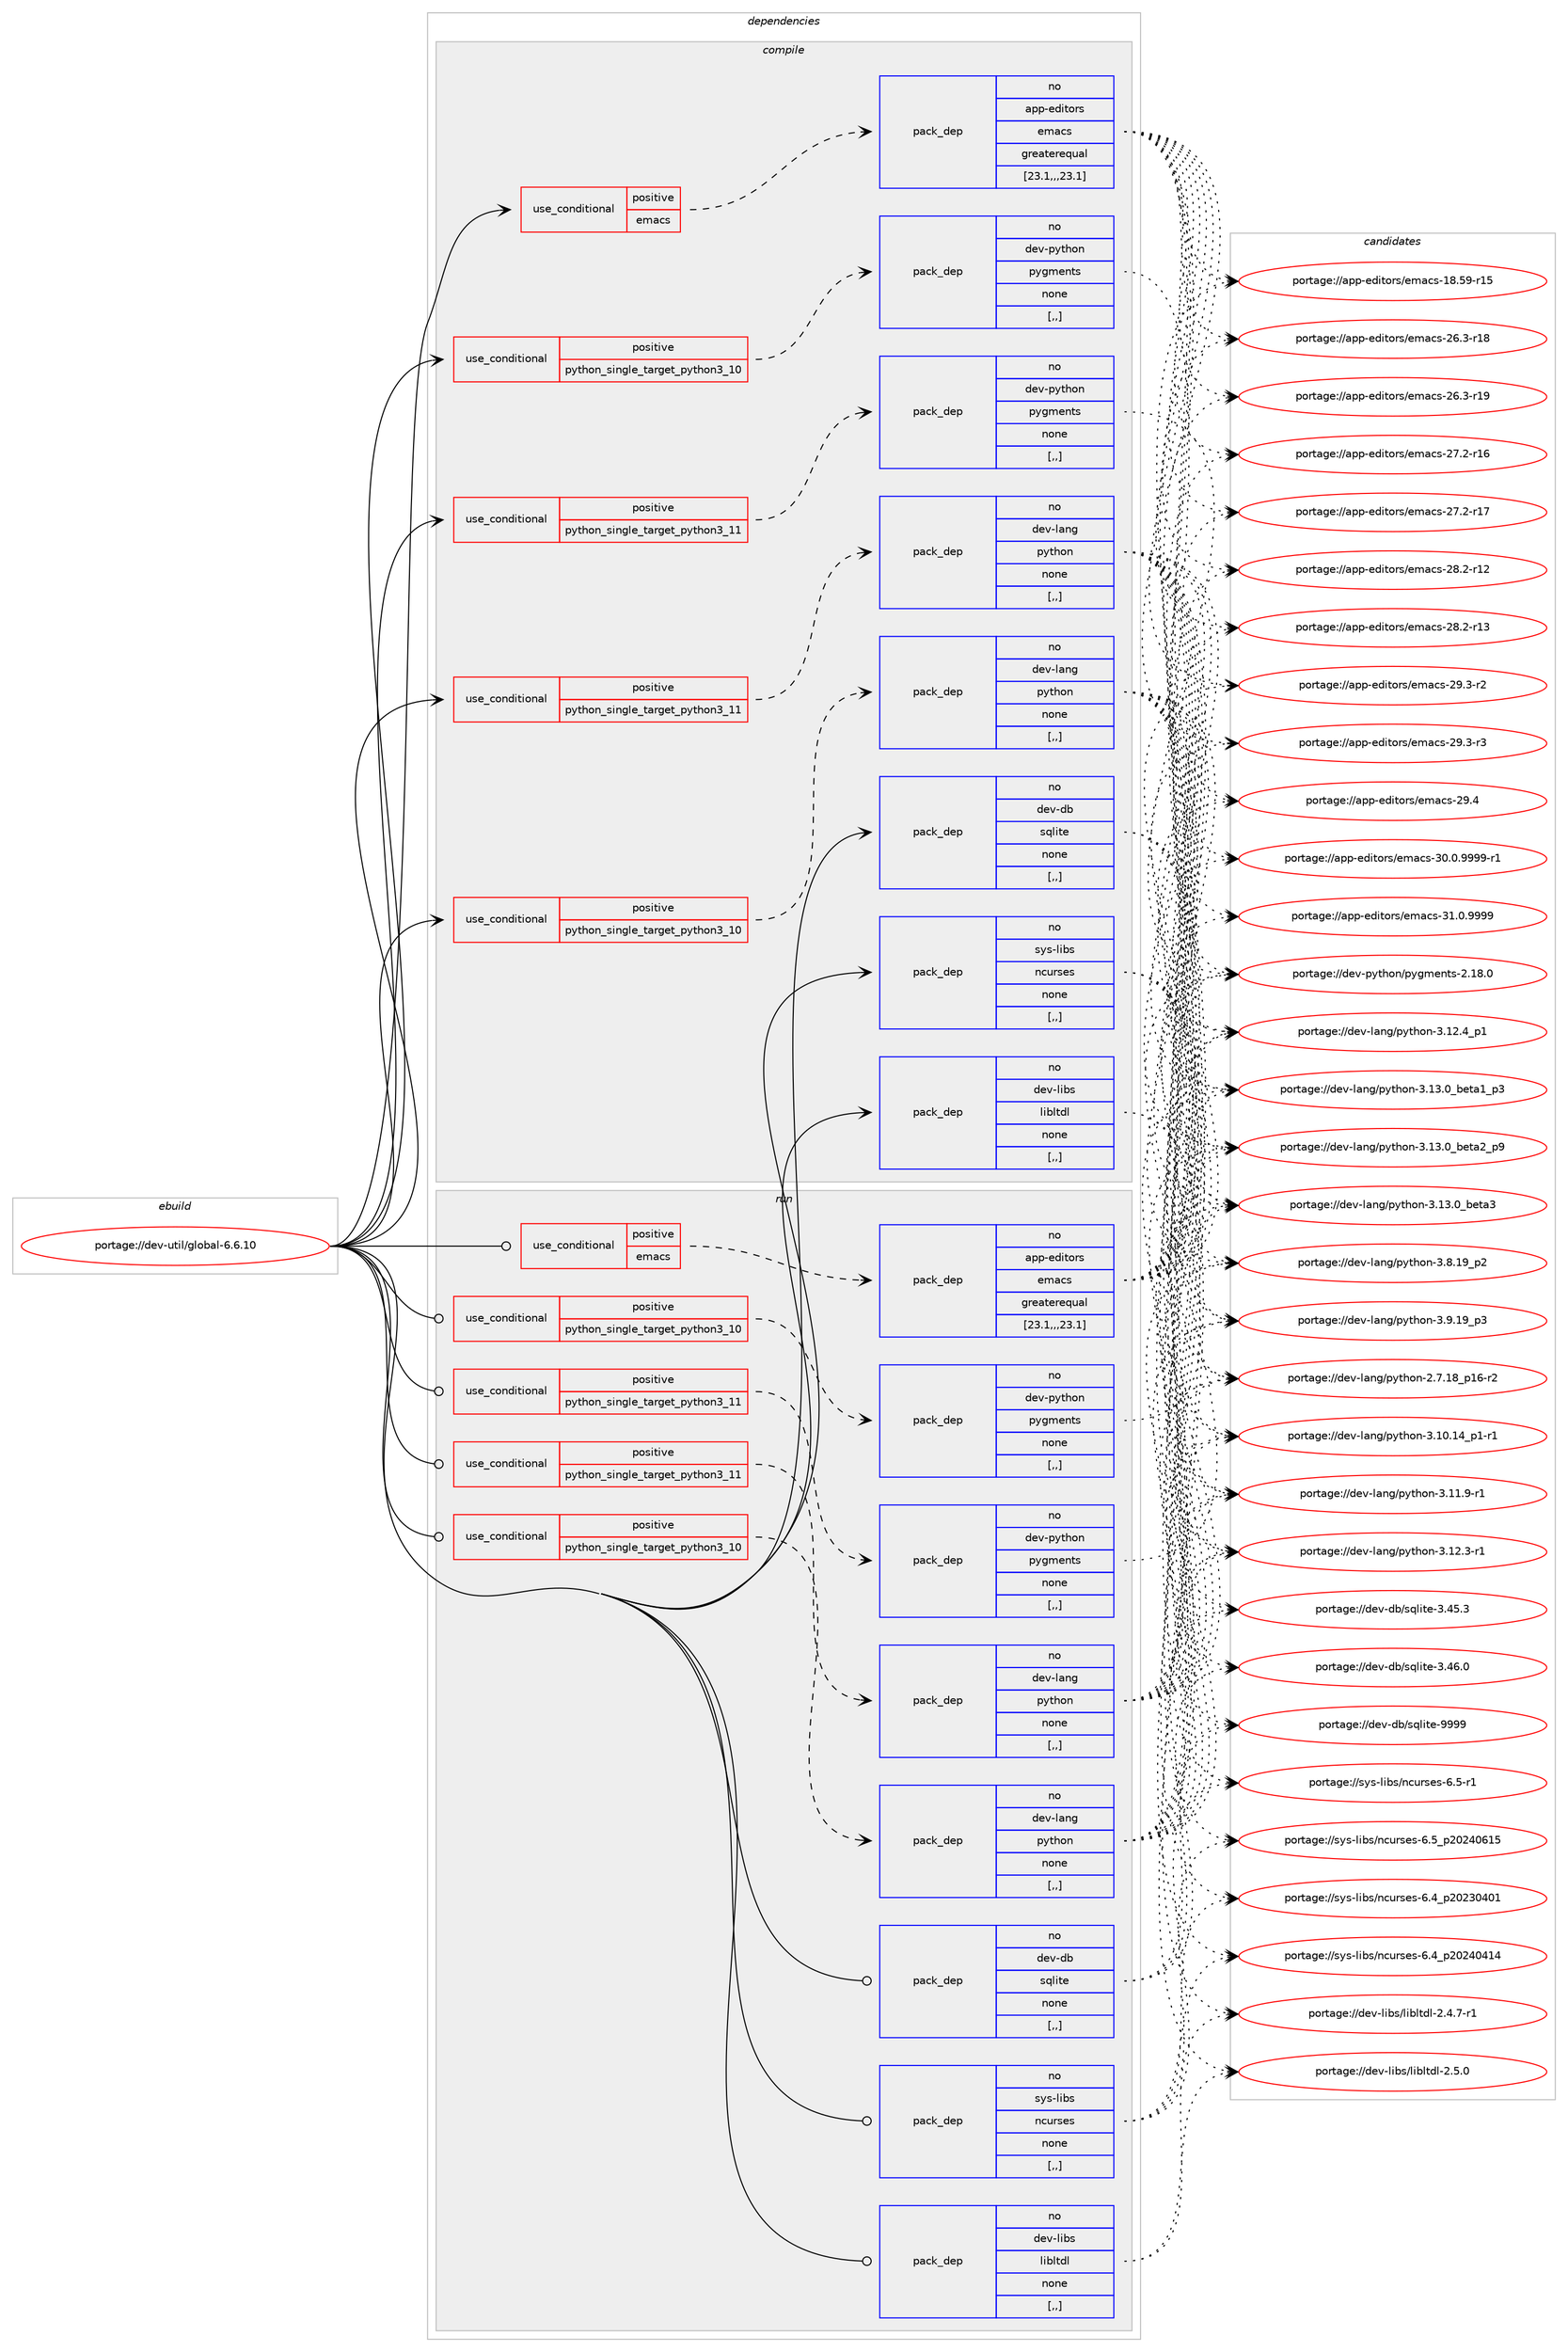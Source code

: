 digraph prolog {

# *************
# Graph options
# *************

newrank=true;
concentrate=true;
compound=true;
graph [rankdir=LR,fontname=Helvetica,fontsize=10,ranksep=1.5];#, ranksep=2.5, nodesep=0.2];
edge  [arrowhead=vee];
node  [fontname=Helvetica,fontsize=10];

# **********
# The ebuild
# **********

subgraph cluster_leftcol {
color=gray;
rank=same;
label=<<i>ebuild</i>>;
id [label="portage://dev-util/global-6.6.10", color=red, width=4, href="../dev-util/global-6.6.10.svg"];
}

# ****************
# The dependencies
# ****************

subgraph cluster_midcol {
color=gray;
label=<<i>dependencies</i>>;
subgraph cluster_compile {
fillcolor="#eeeeee";
style=filled;
label=<<i>compile</i>>;
subgraph cond59205 {
dependency210649 [label=<<TABLE BORDER="0" CELLBORDER="1" CELLSPACING="0" CELLPADDING="4"><TR><TD ROWSPAN="3" CELLPADDING="10">use_conditional</TD></TR><TR><TD>positive</TD></TR><TR><TD>emacs</TD></TR></TABLE>>, shape=none, color=red];
subgraph pack150053 {
dependency210650 [label=<<TABLE BORDER="0" CELLBORDER="1" CELLSPACING="0" CELLPADDING="4" WIDTH="220"><TR><TD ROWSPAN="6" CELLPADDING="30">pack_dep</TD></TR><TR><TD WIDTH="110">no</TD></TR><TR><TD>app-editors</TD></TR><TR><TD>emacs</TD></TR><TR><TD>greaterequal</TD></TR><TR><TD>[23.1,,,23.1]</TD></TR></TABLE>>, shape=none, color=blue];
}
dependency210649:e -> dependency210650:w [weight=20,style="dashed",arrowhead="vee"];
}
id:e -> dependency210649:w [weight=20,style="solid",arrowhead="vee"];
subgraph cond59206 {
dependency210651 [label=<<TABLE BORDER="0" CELLBORDER="1" CELLSPACING="0" CELLPADDING="4"><TR><TD ROWSPAN="3" CELLPADDING="10">use_conditional</TD></TR><TR><TD>positive</TD></TR><TR><TD>python_single_target_python3_10</TD></TR></TABLE>>, shape=none, color=red];
subgraph pack150054 {
dependency210652 [label=<<TABLE BORDER="0" CELLBORDER="1" CELLSPACING="0" CELLPADDING="4" WIDTH="220"><TR><TD ROWSPAN="6" CELLPADDING="30">pack_dep</TD></TR><TR><TD WIDTH="110">no</TD></TR><TR><TD>dev-lang</TD></TR><TR><TD>python</TD></TR><TR><TD>none</TD></TR><TR><TD>[,,]</TD></TR></TABLE>>, shape=none, color=blue];
}
dependency210651:e -> dependency210652:w [weight=20,style="dashed",arrowhead="vee"];
}
id:e -> dependency210651:w [weight=20,style="solid",arrowhead="vee"];
subgraph cond59207 {
dependency210653 [label=<<TABLE BORDER="0" CELLBORDER="1" CELLSPACING="0" CELLPADDING="4"><TR><TD ROWSPAN="3" CELLPADDING="10">use_conditional</TD></TR><TR><TD>positive</TD></TR><TR><TD>python_single_target_python3_10</TD></TR></TABLE>>, shape=none, color=red];
subgraph pack150055 {
dependency210654 [label=<<TABLE BORDER="0" CELLBORDER="1" CELLSPACING="0" CELLPADDING="4" WIDTH="220"><TR><TD ROWSPAN="6" CELLPADDING="30">pack_dep</TD></TR><TR><TD WIDTH="110">no</TD></TR><TR><TD>dev-python</TD></TR><TR><TD>pygments</TD></TR><TR><TD>none</TD></TR><TR><TD>[,,]</TD></TR></TABLE>>, shape=none, color=blue];
}
dependency210653:e -> dependency210654:w [weight=20,style="dashed",arrowhead="vee"];
}
id:e -> dependency210653:w [weight=20,style="solid",arrowhead="vee"];
subgraph cond59208 {
dependency210655 [label=<<TABLE BORDER="0" CELLBORDER="1" CELLSPACING="0" CELLPADDING="4"><TR><TD ROWSPAN="3" CELLPADDING="10">use_conditional</TD></TR><TR><TD>positive</TD></TR><TR><TD>python_single_target_python3_11</TD></TR></TABLE>>, shape=none, color=red];
subgraph pack150056 {
dependency210656 [label=<<TABLE BORDER="0" CELLBORDER="1" CELLSPACING="0" CELLPADDING="4" WIDTH="220"><TR><TD ROWSPAN="6" CELLPADDING="30">pack_dep</TD></TR><TR><TD WIDTH="110">no</TD></TR><TR><TD>dev-lang</TD></TR><TR><TD>python</TD></TR><TR><TD>none</TD></TR><TR><TD>[,,]</TD></TR></TABLE>>, shape=none, color=blue];
}
dependency210655:e -> dependency210656:w [weight=20,style="dashed",arrowhead="vee"];
}
id:e -> dependency210655:w [weight=20,style="solid",arrowhead="vee"];
subgraph cond59209 {
dependency210657 [label=<<TABLE BORDER="0" CELLBORDER="1" CELLSPACING="0" CELLPADDING="4"><TR><TD ROWSPAN="3" CELLPADDING="10">use_conditional</TD></TR><TR><TD>positive</TD></TR><TR><TD>python_single_target_python3_11</TD></TR></TABLE>>, shape=none, color=red];
subgraph pack150057 {
dependency210658 [label=<<TABLE BORDER="0" CELLBORDER="1" CELLSPACING="0" CELLPADDING="4" WIDTH="220"><TR><TD ROWSPAN="6" CELLPADDING="30">pack_dep</TD></TR><TR><TD WIDTH="110">no</TD></TR><TR><TD>dev-python</TD></TR><TR><TD>pygments</TD></TR><TR><TD>none</TD></TR><TR><TD>[,,]</TD></TR></TABLE>>, shape=none, color=blue];
}
dependency210657:e -> dependency210658:w [weight=20,style="dashed",arrowhead="vee"];
}
id:e -> dependency210657:w [weight=20,style="solid",arrowhead="vee"];
subgraph pack150058 {
dependency210659 [label=<<TABLE BORDER="0" CELLBORDER="1" CELLSPACING="0" CELLPADDING="4" WIDTH="220"><TR><TD ROWSPAN="6" CELLPADDING="30">pack_dep</TD></TR><TR><TD WIDTH="110">no</TD></TR><TR><TD>dev-db</TD></TR><TR><TD>sqlite</TD></TR><TR><TD>none</TD></TR><TR><TD>[,,]</TD></TR></TABLE>>, shape=none, color=blue];
}
id:e -> dependency210659:w [weight=20,style="solid",arrowhead="vee"];
subgraph pack150059 {
dependency210660 [label=<<TABLE BORDER="0" CELLBORDER="1" CELLSPACING="0" CELLPADDING="4" WIDTH="220"><TR><TD ROWSPAN="6" CELLPADDING="30">pack_dep</TD></TR><TR><TD WIDTH="110">no</TD></TR><TR><TD>dev-libs</TD></TR><TR><TD>libltdl</TD></TR><TR><TD>none</TD></TR><TR><TD>[,,]</TD></TR></TABLE>>, shape=none, color=blue];
}
id:e -> dependency210660:w [weight=20,style="solid",arrowhead="vee"];
subgraph pack150060 {
dependency210661 [label=<<TABLE BORDER="0" CELLBORDER="1" CELLSPACING="0" CELLPADDING="4" WIDTH="220"><TR><TD ROWSPAN="6" CELLPADDING="30">pack_dep</TD></TR><TR><TD WIDTH="110">no</TD></TR><TR><TD>sys-libs</TD></TR><TR><TD>ncurses</TD></TR><TR><TD>none</TD></TR><TR><TD>[,,]</TD></TR></TABLE>>, shape=none, color=blue];
}
id:e -> dependency210661:w [weight=20,style="solid",arrowhead="vee"];
}
subgraph cluster_compileandrun {
fillcolor="#eeeeee";
style=filled;
label=<<i>compile and run</i>>;
}
subgraph cluster_run {
fillcolor="#eeeeee";
style=filled;
label=<<i>run</i>>;
subgraph cond59210 {
dependency210662 [label=<<TABLE BORDER="0" CELLBORDER="1" CELLSPACING="0" CELLPADDING="4"><TR><TD ROWSPAN="3" CELLPADDING="10">use_conditional</TD></TR><TR><TD>positive</TD></TR><TR><TD>emacs</TD></TR></TABLE>>, shape=none, color=red];
subgraph pack150061 {
dependency210663 [label=<<TABLE BORDER="0" CELLBORDER="1" CELLSPACING="0" CELLPADDING="4" WIDTH="220"><TR><TD ROWSPAN="6" CELLPADDING="30">pack_dep</TD></TR><TR><TD WIDTH="110">no</TD></TR><TR><TD>app-editors</TD></TR><TR><TD>emacs</TD></TR><TR><TD>greaterequal</TD></TR><TR><TD>[23.1,,,23.1]</TD></TR></TABLE>>, shape=none, color=blue];
}
dependency210662:e -> dependency210663:w [weight=20,style="dashed",arrowhead="vee"];
}
id:e -> dependency210662:w [weight=20,style="solid",arrowhead="odot"];
subgraph cond59211 {
dependency210664 [label=<<TABLE BORDER="0" CELLBORDER="1" CELLSPACING="0" CELLPADDING="4"><TR><TD ROWSPAN="3" CELLPADDING="10">use_conditional</TD></TR><TR><TD>positive</TD></TR><TR><TD>python_single_target_python3_10</TD></TR></TABLE>>, shape=none, color=red];
subgraph pack150062 {
dependency210665 [label=<<TABLE BORDER="0" CELLBORDER="1" CELLSPACING="0" CELLPADDING="4" WIDTH="220"><TR><TD ROWSPAN="6" CELLPADDING="30">pack_dep</TD></TR><TR><TD WIDTH="110">no</TD></TR><TR><TD>dev-lang</TD></TR><TR><TD>python</TD></TR><TR><TD>none</TD></TR><TR><TD>[,,]</TD></TR></TABLE>>, shape=none, color=blue];
}
dependency210664:e -> dependency210665:w [weight=20,style="dashed",arrowhead="vee"];
}
id:e -> dependency210664:w [weight=20,style="solid",arrowhead="odot"];
subgraph cond59212 {
dependency210666 [label=<<TABLE BORDER="0" CELLBORDER="1" CELLSPACING="0" CELLPADDING="4"><TR><TD ROWSPAN="3" CELLPADDING="10">use_conditional</TD></TR><TR><TD>positive</TD></TR><TR><TD>python_single_target_python3_10</TD></TR></TABLE>>, shape=none, color=red];
subgraph pack150063 {
dependency210667 [label=<<TABLE BORDER="0" CELLBORDER="1" CELLSPACING="0" CELLPADDING="4" WIDTH="220"><TR><TD ROWSPAN="6" CELLPADDING="30">pack_dep</TD></TR><TR><TD WIDTH="110">no</TD></TR><TR><TD>dev-python</TD></TR><TR><TD>pygments</TD></TR><TR><TD>none</TD></TR><TR><TD>[,,]</TD></TR></TABLE>>, shape=none, color=blue];
}
dependency210666:e -> dependency210667:w [weight=20,style="dashed",arrowhead="vee"];
}
id:e -> dependency210666:w [weight=20,style="solid",arrowhead="odot"];
subgraph cond59213 {
dependency210668 [label=<<TABLE BORDER="0" CELLBORDER="1" CELLSPACING="0" CELLPADDING="4"><TR><TD ROWSPAN="3" CELLPADDING="10">use_conditional</TD></TR><TR><TD>positive</TD></TR><TR><TD>python_single_target_python3_11</TD></TR></TABLE>>, shape=none, color=red];
subgraph pack150064 {
dependency210669 [label=<<TABLE BORDER="0" CELLBORDER="1" CELLSPACING="0" CELLPADDING="4" WIDTH="220"><TR><TD ROWSPAN="6" CELLPADDING="30">pack_dep</TD></TR><TR><TD WIDTH="110">no</TD></TR><TR><TD>dev-lang</TD></TR><TR><TD>python</TD></TR><TR><TD>none</TD></TR><TR><TD>[,,]</TD></TR></TABLE>>, shape=none, color=blue];
}
dependency210668:e -> dependency210669:w [weight=20,style="dashed",arrowhead="vee"];
}
id:e -> dependency210668:w [weight=20,style="solid",arrowhead="odot"];
subgraph cond59214 {
dependency210670 [label=<<TABLE BORDER="0" CELLBORDER="1" CELLSPACING="0" CELLPADDING="4"><TR><TD ROWSPAN="3" CELLPADDING="10">use_conditional</TD></TR><TR><TD>positive</TD></TR><TR><TD>python_single_target_python3_11</TD></TR></TABLE>>, shape=none, color=red];
subgraph pack150065 {
dependency210671 [label=<<TABLE BORDER="0" CELLBORDER="1" CELLSPACING="0" CELLPADDING="4" WIDTH="220"><TR><TD ROWSPAN="6" CELLPADDING="30">pack_dep</TD></TR><TR><TD WIDTH="110">no</TD></TR><TR><TD>dev-python</TD></TR><TR><TD>pygments</TD></TR><TR><TD>none</TD></TR><TR><TD>[,,]</TD></TR></TABLE>>, shape=none, color=blue];
}
dependency210670:e -> dependency210671:w [weight=20,style="dashed",arrowhead="vee"];
}
id:e -> dependency210670:w [weight=20,style="solid",arrowhead="odot"];
subgraph pack150066 {
dependency210672 [label=<<TABLE BORDER="0" CELLBORDER="1" CELLSPACING="0" CELLPADDING="4" WIDTH="220"><TR><TD ROWSPAN="6" CELLPADDING="30">pack_dep</TD></TR><TR><TD WIDTH="110">no</TD></TR><TR><TD>dev-db</TD></TR><TR><TD>sqlite</TD></TR><TR><TD>none</TD></TR><TR><TD>[,,]</TD></TR></TABLE>>, shape=none, color=blue];
}
id:e -> dependency210672:w [weight=20,style="solid",arrowhead="odot"];
subgraph pack150067 {
dependency210673 [label=<<TABLE BORDER="0" CELLBORDER="1" CELLSPACING="0" CELLPADDING="4" WIDTH="220"><TR><TD ROWSPAN="6" CELLPADDING="30">pack_dep</TD></TR><TR><TD WIDTH="110">no</TD></TR><TR><TD>dev-libs</TD></TR><TR><TD>libltdl</TD></TR><TR><TD>none</TD></TR><TR><TD>[,,]</TD></TR></TABLE>>, shape=none, color=blue];
}
id:e -> dependency210673:w [weight=20,style="solid",arrowhead="odot"];
subgraph pack150068 {
dependency210674 [label=<<TABLE BORDER="0" CELLBORDER="1" CELLSPACING="0" CELLPADDING="4" WIDTH="220"><TR><TD ROWSPAN="6" CELLPADDING="30">pack_dep</TD></TR><TR><TD WIDTH="110">no</TD></TR><TR><TD>sys-libs</TD></TR><TR><TD>ncurses</TD></TR><TR><TD>none</TD></TR><TR><TD>[,,]</TD></TR></TABLE>>, shape=none, color=blue];
}
id:e -> dependency210674:w [weight=20,style="solid",arrowhead="odot"];
}
}

# **************
# The candidates
# **************

subgraph cluster_choices {
rank=same;
color=gray;
label=<<i>candidates</i>>;

subgraph choice150053 {
color=black;
nodesep=1;
choice9711211245101100105116111114115471011099799115454956465357451144953 [label="portage://app-editors/emacs-18.59-r15", color=red, width=4,href="../app-editors/emacs-18.59-r15.svg"];
choice97112112451011001051161111141154710110997991154550544651451144956 [label="portage://app-editors/emacs-26.3-r18", color=red, width=4,href="../app-editors/emacs-26.3-r18.svg"];
choice97112112451011001051161111141154710110997991154550544651451144957 [label="portage://app-editors/emacs-26.3-r19", color=red, width=4,href="../app-editors/emacs-26.3-r19.svg"];
choice97112112451011001051161111141154710110997991154550554650451144954 [label="portage://app-editors/emacs-27.2-r16", color=red, width=4,href="../app-editors/emacs-27.2-r16.svg"];
choice97112112451011001051161111141154710110997991154550554650451144955 [label="portage://app-editors/emacs-27.2-r17", color=red, width=4,href="../app-editors/emacs-27.2-r17.svg"];
choice97112112451011001051161111141154710110997991154550564650451144950 [label="portage://app-editors/emacs-28.2-r12", color=red, width=4,href="../app-editors/emacs-28.2-r12.svg"];
choice97112112451011001051161111141154710110997991154550564650451144951 [label="portage://app-editors/emacs-28.2-r13", color=red, width=4,href="../app-editors/emacs-28.2-r13.svg"];
choice971121124510110010511611111411547101109979911545505746514511450 [label="portage://app-editors/emacs-29.3-r2", color=red, width=4,href="../app-editors/emacs-29.3-r2.svg"];
choice971121124510110010511611111411547101109979911545505746514511451 [label="portage://app-editors/emacs-29.3-r3", color=red, width=4,href="../app-editors/emacs-29.3-r3.svg"];
choice97112112451011001051161111141154710110997991154550574652 [label="portage://app-editors/emacs-29.4", color=red, width=4,href="../app-editors/emacs-29.4.svg"];
choice9711211245101100105116111114115471011099799115455148464846575757574511449 [label="portage://app-editors/emacs-30.0.9999-r1", color=red, width=4,href="../app-editors/emacs-30.0.9999-r1.svg"];
choice971121124510110010511611111411547101109979911545514946484657575757 [label="portage://app-editors/emacs-31.0.9999", color=red, width=4,href="../app-editors/emacs-31.0.9999.svg"];
dependency210650:e -> choice9711211245101100105116111114115471011099799115454956465357451144953:w [style=dotted,weight="100"];
dependency210650:e -> choice97112112451011001051161111141154710110997991154550544651451144956:w [style=dotted,weight="100"];
dependency210650:e -> choice97112112451011001051161111141154710110997991154550544651451144957:w [style=dotted,weight="100"];
dependency210650:e -> choice97112112451011001051161111141154710110997991154550554650451144954:w [style=dotted,weight="100"];
dependency210650:e -> choice97112112451011001051161111141154710110997991154550554650451144955:w [style=dotted,weight="100"];
dependency210650:e -> choice97112112451011001051161111141154710110997991154550564650451144950:w [style=dotted,weight="100"];
dependency210650:e -> choice97112112451011001051161111141154710110997991154550564650451144951:w [style=dotted,weight="100"];
dependency210650:e -> choice971121124510110010511611111411547101109979911545505746514511450:w [style=dotted,weight="100"];
dependency210650:e -> choice971121124510110010511611111411547101109979911545505746514511451:w [style=dotted,weight="100"];
dependency210650:e -> choice97112112451011001051161111141154710110997991154550574652:w [style=dotted,weight="100"];
dependency210650:e -> choice9711211245101100105116111114115471011099799115455148464846575757574511449:w [style=dotted,weight="100"];
dependency210650:e -> choice971121124510110010511611111411547101109979911545514946484657575757:w [style=dotted,weight="100"];
}
subgraph choice150054 {
color=black;
nodesep=1;
choice100101118451089711010347112121116104111110455046554649569511249544511450 [label="portage://dev-lang/python-2.7.18_p16-r2", color=red, width=4,href="../dev-lang/python-2.7.18_p16-r2.svg"];
choice100101118451089711010347112121116104111110455146494846495295112494511449 [label="portage://dev-lang/python-3.10.14_p1-r1", color=red, width=4,href="../dev-lang/python-3.10.14_p1-r1.svg"];
choice100101118451089711010347112121116104111110455146494946574511449 [label="portage://dev-lang/python-3.11.9-r1", color=red, width=4,href="../dev-lang/python-3.11.9-r1.svg"];
choice100101118451089711010347112121116104111110455146495046514511449 [label="portage://dev-lang/python-3.12.3-r1", color=red, width=4,href="../dev-lang/python-3.12.3-r1.svg"];
choice100101118451089711010347112121116104111110455146495046529511249 [label="portage://dev-lang/python-3.12.4_p1", color=red, width=4,href="../dev-lang/python-3.12.4_p1.svg"];
choice10010111845108971101034711212111610411111045514649514648959810111697499511251 [label="portage://dev-lang/python-3.13.0_beta1_p3", color=red, width=4,href="../dev-lang/python-3.13.0_beta1_p3.svg"];
choice10010111845108971101034711212111610411111045514649514648959810111697509511257 [label="portage://dev-lang/python-3.13.0_beta2_p9", color=red, width=4,href="../dev-lang/python-3.13.0_beta2_p9.svg"];
choice1001011184510897110103471121211161041111104551464951464895981011169751 [label="portage://dev-lang/python-3.13.0_beta3", color=red, width=4,href="../dev-lang/python-3.13.0_beta3.svg"];
choice100101118451089711010347112121116104111110455146564649579511250 [label="portage://dev-lang/python-3.8.19_p2", color=red, width=4,href="../dev-lang/python-3.8.19_p2.svg"];
choice100101118451089711010347112121116104111110455146574649579511251 [label="portage://dev-lang/python-3.9.19_p3", color=red, width=4,href="../dev-lang/python-3.9.19_p3.svg"];
dependency210652:e -> choice100101118451089711010347112121116104111110455046554649569511249544511450:w [style=dotted,weight="100"];
dependency210652:e -> choice100101118451089711010347112121116104111110455146494846495295112494511449:w [style=dotted,weight="100"];
dependency210652:e -> choice100101118451089711010347112121116104111110455146494946574511449:w [style=dotted,weight="100"];
dependency210652:e -> choice100101118451089711010347112121116104111110455146495046514511449:w [style=dotted,weight="100"];
dependency210652:e -> choice100101118451089711010347112121116104111110455146495046529511249:w [style=dotted,weight="100"];
dependency210652:e -> choice10010111845108971101034711212111610411111045514649514648959810111697499511251:w [style=dotted,weight="100"];
dependency210652:e -> choice10010111845108971101034711212111610411111045514649514648959810111697509511257:w [style=dotted,weight="100"];
dependency210652:e -> choice1001011184510897110103471121211161041111104551464951464895981011169751:w [style=dotted,weight="100"];
dependency210652:e -> choice100101118451089711010347112121116104111110455146564649579511250:w [style=dotted,weight="100"];
dependency210652:e -> choice100101118451089711010347112121116104111110455146574649579511251:w [style=dotted,weight="100"];
}
subgraph choice150055 {
color=black;
nodesep=1;
choice100101118451121211161041111104711212110310910111011611545504649564648 [label="portage://dev-python/pygments-2.18.0", color=red, width=4,href="../dev-python/pygments-2.18.0.svg"];
dependency210654:e -> choice100101118451121211161041111104711212110310910111011611545504649564648:w [style=dotted,weight="100"];
}
subgraph choice150056 {
color=black;
nodesep=1;
choice100101118451089711010347112121116104111110455046554649569511249544511450 [label="portage://dev-lang/python-2.7.18_p16-r2", color=red, width=4,href="../dev-lang/python-2.7.18_p16-r2.svg"];
choice100101118451089711010347112121116104111110455146494846495295112494511449 [label="portage://dev-lang/python-3.10.14_p1-r1", color=red, width=4,href="../dev-lang/python-3.10.14_p1-r1.svg"];
choice100101118451089711010347112121116104111110455146494946574511449 [label="portage://dev-lang/python-3.11.9-r1", color=red, width=4,href="../dev-lang/python-3.11.9-r1.svg"];
choice100101118451089711010347112121116104111110455146495046514511449 [label="portage://dev-lang/python-3.12.3-r1", color=red, width=4,href="../dev-lang/python-3.12.3-r1.svg"];
choice100101118451089711010347112121116104111110455146495046529511249 [label="portage://dev-lang/python-3.12.4_p1", color=red, width=4,href="../dev-lang/python-3.12.4_p1.svg"];
choice10010111845108971101034711212111610411111045514649514648959810111697499511251 [label="portage://dev-lang/python-3.13.0_beta1_p3", color=red, width=4,href="../dev-lang/python-3.13.0_beta1_p3.svg"];
choice10010111845108971101034711212111610411111045514649514648959810111697509511257 [label="portage://dev-lang/python-3.13.0_beta2_p9", color=red, width=4,href="../dev-lang/python-3.13.0_beta2_p9.svg"];
choice1001011184510897110103471121211161041111104551464951464895981011169751 [label="portage://dev-lang/python-3.13.0_beta3", color=red, width=4,href="../dev-lang/python-3.13.0_beta3.svg"];
choice100101118451089711010347112121116104111110455146564649579511250 [label="portage://dev-lang/python-3.8.19_p2", color=red, width=4,href="../dev-lang/python-3.8.19_p2.svg"];
choice100101118451089711010347112121116104111110455146574649579511251 [label="portage://dev-lang/python-3.9.19_p3", color=red, width=4,href="../dev-lang/python-3.9.19_p3.svg"];
dependency210656:e -> choice100101118451089711010347112121116104111110455046554649569511249544511450:w [style=dotted,weight="100"];
dependency210656:e -> choice100101118451089711010347112121116104111110455146494846495295112494511449:w [style=dotted,weight="100"];
dependency210656:e -> choice100101118451089711010347112121116104111110455146494946574511449:w [style=dotted,weight="100"];
dependency210656:e -> choice100101118451089711010347112121116104111110455146495046514511449:w [style=dotted,weight="100"];
dependency210656:e -> choice100101118451089711010347112121116104111110455146495046529511249:w [style=dotted,weight="100"];
dependency210656:e -> choice10010111845108971101034711212111610411111045514649514648959810111697499511251:w [style=dotted,weight="100"];
dependency210656:e -> choice10010111845108971101034711212111610411111045514649514648959810111697509511257:w [style=dotted,weight="100"];
dependency210656:e -> choice1001011184510897110103471121211161041111104551464951464895981011169751:w [style=dotted,weight="100"];
dependency210656:e -> choice100101118451089711010347112121116104111110455146564649579511250:w [style=dotted,weight="100"];
dependency210656:e -> choice100101118451089711010347112121116104111110455146574649579511251:w [style=dotted,weight="100"];
}
subgraph choice150057 {
color=black;
nodesep=1;
choice100101118451121211161041111104711212110310910111011611545504649564648 [label="portage://dev-python/pygments-2.18.0", color=red, width=4,href="../dev-python/pygments-2.18.0.svg"];
dependency210658:e -> choice100101118451121211161041111104711212110310910111011611545504649564648:w [style=dotted,weight="100"];
}
subgraph choice150058 {
color=black;
nodesep=1;
choice10010111845100984711511310810511610145514652534651 [label="portage://dev-db/sqlite-3.45.3", color=red, width=4,href="../dev-db/sqlite-3.45.3.svg"];
choice10010111845100984711511310810511610145514652544648 [label="portage://dev-db/sqlite-3.46.0", color=red, width=4,href="../dev-db/sqlite-3.46.0.svg"];
choice1001011184510098471151131081051161014557575757 [label="portage://dev-db/sqlite-9999", color=red, width=4,href="../dev-db/sqlite-9999.svg"];
dependency210659:e -> choice10010111845100984711511310810511610145514652534651:w [style=dotted,weight="100"];
dependency210659:e -> choice10010111845100984711511310810511610145514652544648:w [style=dotted,weight="100"];
dependency210659:e -> choice1001011184510098471151131081051161014557575757:w [style=dotted,weight="100"];
}
subgraph choice150059 {
color=black;
nodesep=1;
choice100101118451081059811547108105981081161001084550465246554511449 [label="portage://dev-libs/libltdl-2.4.7-r1", color=red, width=4,href="../dev-libs/libltdl-2.4.7-r1.svg"];
choice10010111845108105981154710810598108116100108455046534648 [label="portage://dev-libs/libltdl-2.5.0", color=red, width=4,href="../dev-libs/libltdl-2.5.0.svg"];
dependency210660:e -> choice100101118451081059811547108105981081161001084550465246554511449:w [style=dotted,weight="100"];
dependency210660:e -> choice10010111845108105981154710810598108116100108455046534648:w [style=dotted,weight="100"];
}
subgraph choice150060 {
color=black;
nodesep=1;
choice1151211154510810598115471109911711411510111545544652951125048505148524849 [label="portage://sys-libs/ncurses-6.4_p20230401", color=red, width=4,href="../sys-libs/ncurses-6.4_p20230401.svg"];
choice1151211154510810598115471109911711411510111545544652951125048505248524952 [label="portage://sys-libs/ncurses-6.4_p20240414", color=red, width=4,href="../sys-libs/ncurses-6.4_p20240414.svg"];
choice11512111545108105981154711099117114115101115455446534511449 [label="portage://sys-libs/ncurses-6.5-r1", color=red, width=4,href="../sys-libs/ncurses-6.5-r1.svg"];
choice1151211154510810598115471109911711411510111545544653951125048505248544953 [label="portage://sys-libs/ncurses-6.5_p20240615", color=red, width=4,href="../sys-libs/ncurses-6.5_p20240615.svg"];
dependency210661:e -> choice1151211154510810598115471109911711411510111545544652951125048505148524849:w [style=dotted,weight="100"];
dependency210661:e -> choice1151211154510810598115471109911711411510111545544652951125048505248524952:w [style=dotted,weight="100"];
dependency210661:e -> choice11512111545108105981154711099117114115101115455446534511449:w [style=dotted,weight="100"];
dependency210661:e -> choice1151211154510810598115471109911711411510111545544653951125048505248544953:w [style=dotted,weight="100"];
}
subgraph choice150061 {
color=black;
nodesep=1;
choice9711211245101100105116111114115471011099799115454956465357451144953 [label="portage://app-editors/emacs-18.59-r15", color=red, width=4,href="../app-editors/emacs-18.59-r15.svg"];
choice97112112451011001051161111141154710110997991154550544651451144956 [label="portage://app-editors/emacs-26.3-r18", color=red, width=4,href="../app-editors/emacs-26.3-r18.svg"];
choice97112112451011001051161111141154710110997991154550544651451144957 [label="portage://app-editors/emacs-26.3-r19", color=red, width=4,href="../app-editors/emacs-26.3-r19.svg"];
choice97112112451011001051161111141154710110997991154550554650451144954 [label="portage://app-editors/emacs-27.2-r16", color=red, width=4,href="../app-editors/emacs-27.2-r16.svg"];
choice97112112451011001051161111141154710110997991154550554650451144955 [label="portage://app-editors/emacs-27.2-r17", color=red, width=4,href="../app-editors/emacs-27.2-r17.svg"];
choice97112112451011001051161111141154710110997991154550564650451144950 [label="portage://app-editors/emacs-28.2-r12", color=red, width=4,href="../app-editors/emacs-28.2-r12.svg"];
choice97112112451011001051161111141154710110997991154550564650451144951 [label="portage://app-editors/emacs-28.2-r13", color=red, width=4,href="../app-editors/emacs-28.2-r13.svg"];
choice971121124510110010511611111411547101109979911545505746514511450 [label="portage://app-editors/emacs-29.3-r2", color=red, width=4,href="../app-editors/emacs-29.3-r2.svg"];
choice971121124510110010511611111411547101109979911545505746514511451 [label="portage://app-editors/emacs-29.3-r3", color=red, width=4,href="../app-editors/emacs-29.3-r3.svg"];
choice97112112451011001051161111141154710110997991154550574652 [label="portage://app-editors/emacs-29.4", color=red, width=4,href="../app-editors/emacs-29.4.svg"];
choice9711211245101100105116111114115471011099799115455148464846575757574511449 [label="portage://app-editors/emacs-30.0.9999-r1", color=red, width=4,href="../app-editors/emacs-30.0.9999-r1.svg"];
choice971121124510110010511611111411547101109979911545514946484657575757 [label="portage://app-editors/emacs-31.0.9999", color=red, width=4,href="../app-editors/emacs-31.0.9999.svg"];
dependency210663:e -> choice9711211245101100105116111114115471011099799115454956465357451144953:w [style=dotted,weight="100"];
dependency210663:e -> choice97112112451011001051161111141154710110997991154550544651451144956:w [style=dotted,weight="100"];
dependency210663:e -> choice97112112451011001051161111141154710110997991154550544651451144957:w [style=dotted,weight="100"];
dependency210663:e -> choice97112112451011001051161111141154710110997991154550554650451144954:w [style=dotted,weight="100"];
dependency210663:e -> choice97112112451011001051161111141154710110997991154550554650451144955:w [style=dotted,weight="100"];
dependency210663:e -> choice97112112451011001051161111141154710110997991154550564650451144950:w [style=dotted,weight="100"];
dependency210663:e -> choice97112112451011001051161111141154710110997991154550564650451144951:w [style=dotted,weight="100"];
dependency210663:e -> choice971121124510110010511611111411547101109979911545505746514511450:w [style=dotted,weight="100"];
dependency210663:e -> choice971121124510110010511611111411547101109979911545505746514511451:w [style=dotted,weight="100"];
dependency210663:e -> choice97112112451011001051161111141154710110997991154550574652:w [style=dotted,weight="100"];
dependency210663:e -> choice9711211245101100105116111114115471011099799115455148464846575757574511449:w [style=dotted,weight="100"];
dependency210663:e -> choice971121124510110010511611111411547101109979911545514946484657575757:w [style=dotted,weight="100"];
}
subgraph choice150062 {
color=black;
nodesep=1;
choice100101118451089711010347112121116104111110455046554649569511249544511450 [label="portage://dev-lang/python-2.7.18_p16-r2", color=red, width=4,href="../dev-lang/python-2.7.18_p16-r2.svg"];
choice100101118451089711010347112121116104111110455146494846495295112494511449 [label="portage://dev-lang/python-3.10.14_p1-r1", color=red, width=4,href="../dev-lang/python-3.10.14_p1-r1.svg"];
choice100101118451089711010347112121116104111110455146494946574511449 [label="portage://dev-lang/python-3.11.9-r1", color=red, width=4,href="../dev-lang/python-3.11.9-r1.svg"];
choice100101118451089711010347112121116104111110455146495046514511449 [label="portage://dev-lang/python-3.12.3-r1", color=red, width=4,href="../dev-lang/python-3.12.3-r1.svg"];
choice100101118451089711010347112121116104111110455146495046529511249 [label="portage://dev-lang/python-3.12.4_p1", color=red, width=4,href="../dev-lang/python-3.12.4_p1.svg"];
choice10010111845108971101034711212111610411111045514649514648959810111697499511251 [label="portage://dev-lang/python-3.13.0_beta1_p3", color=red, width=4,href="../dev-lang/python-3.13.0_beta1_p3.svg"];
choice10010111845108971101034711212111610411111045514649514648959810111697509511257 [label="portage://dev-lang/python-3.13.0_beta2_p9", color=red, width=4,href="../dev-lang/python-3.13.0_beta2_p9.svg"];
choice1001011184510897110103471121211161041111104551464951464895981011169751 [label="portage://dev-lang/python-3.13.0_beta3", color=red, width=4,href="../dev-lang/python-3.13.0_beta3.svg"];
choice100101118451089711010347112121116104111110455146564649579511250 [label="portage://dev-lang/python-3.8.19_p2", color=red, width=4,href="../dev-lang/python-3.8.19_p2.svg"];
choice100101118451089711010347112121116104111110455146574649579511251 [label="portage://dev-lang/python-3.9.19_p3", color=red, width=4,href="../dev-lang/python-3.9.19_p3.svg"];
dependency210665:e -> choice100101118451089711010347112121116104111110455046554649569511249544511450:w [style=dotted,weight="100"];
dependency210665:e -> choice100101118451089711010347112121116104111110455146494846495295112494511449:w [style=dotted,weight="100"];
dependency210665:e -> choice100101118451089711010347112121116104111110455146494946574511449:w [style=dotted,weight="100"];
dependency210665:e -> choice100101118451089711010347112121116104111110455146495046514511449:w [style=dotted,weight="100"];
dependency210665:e -> choice100101118451089711010347112121116104111110455146495046529511249:w [style=dotted,weight="100"];
dependency210665:e -> choice10010111845108971101034711212111610411111045514649514648959810111697499511251:w [style=dotted,weight="100"];
dependency210665:e -> choice10010111845108971101034711212111610411111045514649514648959810111697509511257:w [style=dotted,weight="100"];
dependency210665:e -> choice1001011184510897110103471121211161041111104551464951464895981011169751:w [style=dotted,weight="100"];
dependency210665:e -> choice100101118451089711010347112121116104111110455146564649579511250:w [style=dotted,weight="100"];
dependency210665:e -> choice100101118451089711010347112121116104111110455146574649579511251:w [style=dotted,weight="100"];
}
subgraph choice150063 {
color=black;
nodesep=1;
choice100101118451121211161041111104711212110310910111011611545504649564648 [label="portage://dev-python/pygments-2.18.0", color=red, width=4,href="../dev-python/pygments-2.18.0.svg"];
dependency210667:e -> choice100101118451121211161041111104711212110310910111011611545504649564648:w [style=dotted,weight="100"];
}
subgraph choice150064 {
color=black;
nodesep=1;
choice100101118451089711010347112121116104111110455046554649569511249544511450 [label="portage://dev-lang/python-2.7.18_p16-r2", color=red, width=4,href="../dev-lang/python-2.7.18_p16-r2.svg"];
choice100101118451089711010347112121116104111110455146494846495295112494511449 [label="portage://dev-lang/python-3.10.14_p1-r1", color=red, width=4,href="../dev-lang/python-3.10.14_p1-r1.svg"];
choice100101118451089711010347112121116104111110455146494946574511449 [label="portage://dev-lang/python-3.11.9-r1", color=red, width=4,href="../dev-lang/python-3.11.9-r1.svg"];
choice100101118451089711010347112121116104111110455146495046514511449 [label="portage://dev-lang/python-3.12.3-r1", color=red, width=4,href="../dev-lang/python-3.12.3-r1.svg"];
choice100101118451089711010347112121116104111110455146495046529511249 [label="portage://dev-lang/python-3.12.4_p1", color=red, width=4,href="../dev-lang/python-3.12.4_p1.svg"];
choice10010111845108971101034711212111610411111045514649514648959810111697499511251 [label="portage://dev-lang/python-3.13.0_beta1_p3", color=red, width=4,href="../dev-lang/python-3.13.0_beta1_p3.svg"];
choice10010111845108971101034711212111610411111045514649514648959810111697509511257 [label="portage://dev-lang/python-3.13.0_beta2_p9", color=red, width=4,href="../dev-lang/python-3.13.0_beta2_p9.svg"];
choice1001011184510897110103471121211161041111104551464951464895981011169751 [label="portage://dev-lang/python-3.13.0_beta3", color=red, width=4,href="../dev-lang/python-3.13.0_beta3.svg"];
choice100101118451089711010347112121116104111110455146564649579511250 [label="portage://dev-lang/python-3.8.19_p2", color=red, width=4,href="../dev-lang/python-3.8.19_p2.svg"];
choice100101118451089711010347112121116104111110455146574649579511251 [label="portage://dev-lang/python-3.9.19_p3", color=red, width=4,href="../dev-lang/python-3.9.19_p3.svg"];
dependency210669:e -> choice100101118451089711010347112121116104111110455046554649569511249544511450:w [style=dotted,weight="100"];
dependency210669:e -> choice100101118451089711010347112121116104111110455146494846495295112494511449:w [style=dotted,weight="100"];
dependency210669:e -> choice100101118451089711010347112121116104111110455146494946574511449:w [style=dotted,weight="100"];
dependency210669:e -> choice100101118451089711010347112121116104111110455146495046514511449:w [style=dotted,weight="100"];
dependency210669:e -> choice100101118451089711010347112121116104111110455146495046529511249:w [style=dotted,weight="100"];
dependency210669:e -> choice10010111845108971101034711212111610411111045514649514648959810111697499511251:w [style=dotted,weight="100"];
dependency210669:e -> choice10010111845108971101034711212111610411111045514649514648959810111697509511257:w [style=dotted,weight="100"];
dependency210669:e -> choice1001011184510897110103471121211161041111104551464951464895981011169751:w [style=dotted,weight="100"];
dependency210669:e -> choice100101118451089711010347112121116104111110455146564649579511250:w [style=dotted,weight="100"];
dependency210669:e -> choice100101118451089711010347112121116104111110455146574649579511251:w [style=dotted,weight="100"];
}
subgraph choice150065 {
color=black;
nodesep=1;
choice100101118451121211161041111104711212110310910111011611545504649564648 [label="portage://dev-python/pygments-2.18.0", color=red, width=4,href="../dev-python/pygments-2.18.0.svg"];
dependency210671:e -> choice100101118451121211161041111104711212110310910111011611545504649564648:w [style=dotted,weight="100"];
}
subgraph choice150066 {
color=black;
nodesep=1;
choice10010111845100984711511310810511610145514652534651 [label="portage://dev-db/sqlite-3.45.3", color=red, width=4,href="../dev-db/sqlite-3.45.3.svg"];
choice10010111845100984711511310810511610145514652544648 [label="portage://dev-db/sqlite-3.46.0", color=red, width=4,href="../dev-db/sqlite-3.46.0.svg"];
choice1001011184510098471151131081051161014557575757 [label="portage://dev-db/sqlite-9999", color=red, width=4,href="../dev-db/sqlite-9999.svg"];
dependency210672:e -> choice10010111845100984711511310810511610145514652534651:w [style=dotted,weight="100"];
dependency210672:e -> choice10010111845100984711511310810511610145514652544648:w [style=dotted,weight="100"];
dependency210672:e -> choice1001011184510098471151131081051161014557575757:w [style=dotted,weight="100"];
}
subgraph choice150067 {
color=black;
nodesep=1;
choice100101118451081059811547108105981081161001084550465246554511449 [label="portage://dev-libs/libltdl-2.4.7-r1", color=red, width=4,href="../dev-libs/libltdl-2.4.7-r1.svg"];
choice10010111845108105981154710810598108116100108455046534648 [label="portage://dev-libs/libltdl-2.5.0", color=red, width=4,href="../dev-libs/libltdl-2.5.0.svg"];
dependency210673:e -> choice100101118451081059811547108105981081161001084550465246554511449:w [style=dotted,weight="100"];
dependency210673:e -> choice10010111845108105981154710810598108116100108455046534648:w [style=dotted,weight="100"];
}
subgraph choice150068 {
color=black;
nodesep=1;
choice1151211154510810598115471109911711411510111545544652951125048505148524849 [label="portage://sys-libs/ncurses-6.4_p20230401", color=red, width=4,href="../sys-libs/ncurses-6.4_p20230401.svg"];
choice1151211154510810598115471109911711411510111545544652951125048505248524952 [label="portage://sys-libs/ncurses-6.4_p20240414", color=red, width=4,href="../sys-libs/ncurses-6.4_p20240414.svg"];
choice11512111545108105981154711099117114115101115455446534511449 [label="portage://sys-libs/ncurses-6.5-r1", color=red, width=4,href="../sys-libs/ncurses-6.5-r1.svg"];
choice1151211154510810598115471109911711411510111545544653951125048505248544953 [label="portage://sys-libs/ncurses-6.5_p20240615", color=red, width=4,href="../sys-libs/ncurses-6.5_p20240615.svg"];
dependency210674:e -> choice1151211154510810598115471109911711411510111545544652951125048505148524849:w [style=dotted,weight="100"];
dependency210674:e -> choice1151211154510810598115471109911711411510111545544652951125048505248524952:w [style=dotted,weight="100"];
dependency210674:e -> choice11512111545108105981154711099117114115101115455446534511449:w [style=dotted,weight="100"];
dependency210674:e -> choice1151211154510810598115471109911711411510111545544653951125048505248544953:w [style=dotted,weight="100"];
}
}

}
